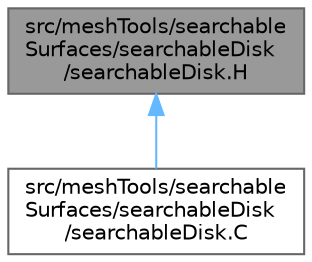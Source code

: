 digraph "src/meshTools/searchableSurfaces/searchableDisk/searchableDisk.H"
{
 // LATEX_PDF_SIZE
  bgcolor="transparent";
  edge [fontname=Helvetica,fontsize=10,labelfontname=Helvetica,labelfontsize=10];
  node [fontname=Helvetica,fontsize=10,shape=box,height=0.2,width=0.4];
  Node1 [id="Node000001",label="src/meshTools/searchable\lSurfaces/searchableDisk\l/searchableDisk.H",height=0.2,width=0.4,color="gray40", fillcolor="grey60", style="filled", fontcolor="black",tooltip=" "];
  Node1 -> Node2 [id="edge1_Node000001_Node000002",dir="back",color="steelblue1",style="solid",tooltip=" "];
  Node2 [id="Node000002",label="src/meshTools/searchable\lSurfaces/searchableDisk\l/searchableDisk.C",height=0.2,width=0.4,color="grey40", fillcolor="white", style="filled",URL="$searchableDisk_8C.html",tooltip=" "];
}
